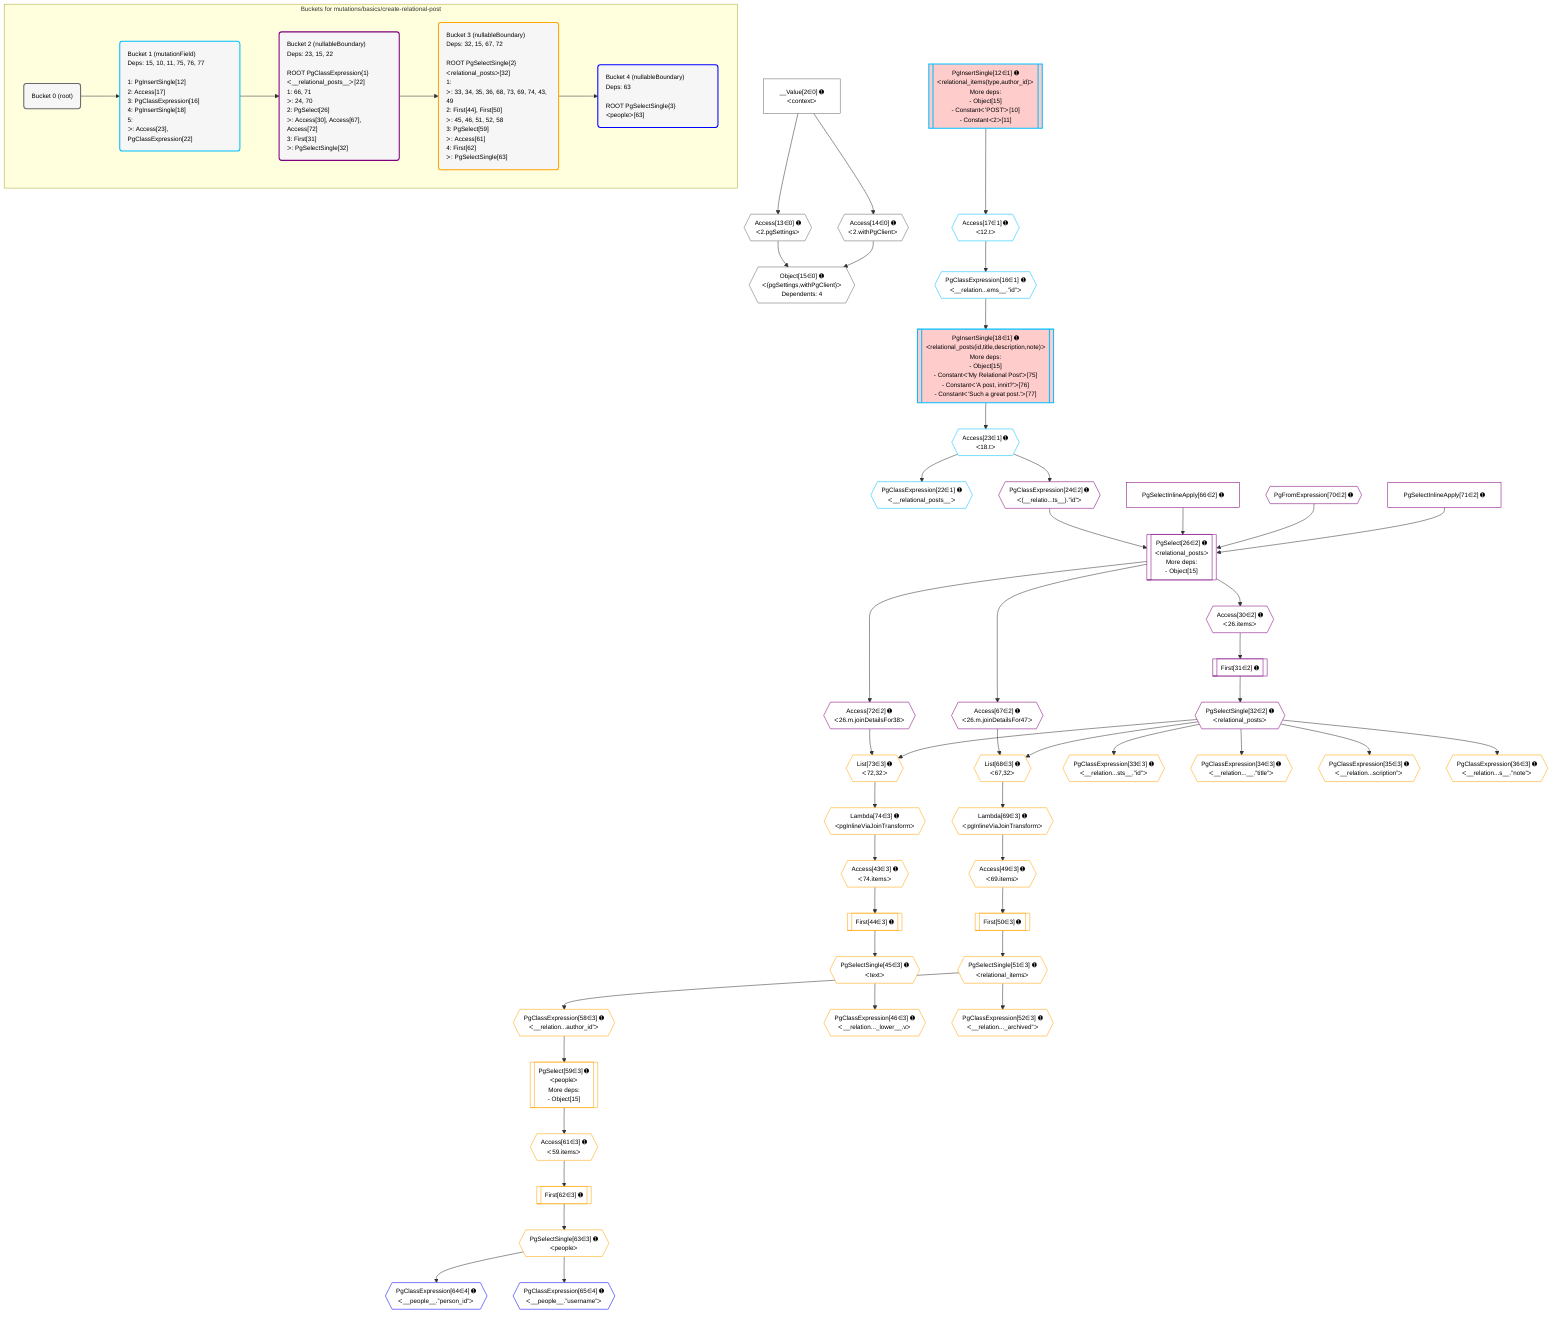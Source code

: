 %%{init: {'themeVariables': { 'fontSize': '12px'}}}%%
graph TD
    classDef path fill:#eee,stroke:#000,color:#000
    classDef plan fill:#fff,stroke-width:1px,color:#000
    classDef itemplan fill:#fff,stroke-width:2px,color:#000
    classDef unbatchedplan fill:#dff,stroke-width:1px,color:#000
    classDef sideeffectplan fill:#fcc,stroke-width:2px,color:#000
    classDef bucket fill:#f6f6f6,color:#000,stroke-width:2px,text-align:left

    subgraph "Buckets for mutations/basics/create-relational-post"
    Bucket0("Bucket 0 (root)"):::bucket
    Bucket1("Bucket 1 (mutationField)<br />Deps: 15, 10, 11, 75, 76, 77<br /><br />1: PgInsertSingle[12]<br />2: Access[17]<br />3: PgClassExpression[16]<br />4: PgInsertSingle[18]<br />5: <br />ᐳ: Access[23], PgClassExpression[22]"):::bucket
    Bucket2("Bucket 2 (nullableBoundary)<br />Deps: 23, 15, 22<br /><br />ROOT PgClassExpression{1}ᐸ__relational_posts__ᐳ[22]<br />1: 66, 71<br />ᐳ: 24, 70<br />2: PgSelect[26]<br />ᐳ: Access[30], Access[67], Access[72]<br />3: First[31]<br />ᐳ: PgSelectSingle[32]"):::bucket
    Bucket3("Bucket 3 (nullableBoundary)<br />Deps: 32, 15, 67, 72<br /><br />ROOT PgSelectSingle{2}ᐸrelational_postsᐳ[32]<br />1: <br />ᐳ: 33, 34, 35, 36, 68, 73, 69, 74, 43, 49<br />2: First[44], First[50]<br />ᐳ: 45, 46, 51, 52, 58<br />3: PgSelect[59]<br />ᐳ: Access[61]<br />4: First[62]<br />ᐳ: PgSelectSingle[63]"):::bucket
    Bucket4("Bucket 4 (nullableBoundary)<br />Deps: 63<br /><br />ROOT PgSelectSingle{3}ᐸpeopleᐳ[63]"):::bucket
    end
    Bucket0 --> Bucket1
    Bucket1 --> Bucket2
    Bucket2 --> Bucket3
    Bucket3 --> Bucket4

    %% plan dependencies
    Object15{{"Object[15∈0] ➊<br />ᐸ{pgSettings,withPgClient}ᐳ<br />Dependents: 4"}}:::plan
    Access13{{"Access[13∈0] ➊<br />ᐸ2.pgSettingsᐳ"}}:::plan
    Access14{{"Access[14∈0] ➊<br />ᐸ2.withPgClientᐳ"}}:::plan
    Access13 & Access14 --> Object15
    __Value2["__Value[2∈0] ➊<br />ᐸcontextᐳ"]:::plan
    __Value2 --> Access13
    __Value2 --> Access14
    PgInsertSingle18[["PgInsertSingle[18∈1] ➊<br />ᐸrelational_posts(id,title,description,note)ᐳ<br />More deps:<br />- Object[15]<br />- Constantᐸ'My Relational Post'ᐳ[75]<br />- Constantᐸ'A post, innit?'ᐳ[76]<br />- Constantᐸ'Such a great post.'ᐳ[77]"]]:::sideeffectplan
    PgClassExpression16{{"PgClassExpression[16∈1] ➊<br />ᐸ__relation...ems__.”id”ᐳ"}}:::plan
    PgClassExpression16 --> PgInsertSingle18
    PgInsertSingle12[["PgInsertSingle[12∈1] ➊<br />ᐸrelational_items(type,author_id)ᐳ<br />More deps:<br />- Object[15]<br />- Constantᐸ'POST'ᐳ[10]<br />- Constantᐸ2ᐳ[11]"]]:::sideeffectplan
    Access17{{"Access[17∈1] ➊<br />ᐸ12.tᐳ"}}:::plan
    Access17 --> PgClassExpression16
    PgInsertSingle12 --> Access17
    PgClassExpression22{{"PgClassExpression[22∈1] ➊<br />ᐸ__relational_posts__ᐳ"}}:::plan
    Access23{{"Access[23∈1] ➊<br />ᐸ18.tᐳ"}}:::plan
    Access23 --> PgClassExpression22
    PgInsertSingle18 --> Access23
    PgSelect26[["PgSelect[26∈2] ➊<br />ᐸrelational_postsᐳ<br />More deps:<br />- Object[15]"]]:::plan
    PgClassExpression24{{"PgClassExpression[24∈2] ➊<br />ᐸ(__relatio...ts__).”id”ᐳ"}}:::plan
    PgSelectInlineApply66["PgSelectInlineApply[66∈2] ➊"]:::plan
    PgFromExpression70{{"PgFromExpression[70∈2] ➊"}}:::plan
    PgSelectInlineApply71["PgSelectInlineApply[71∈2] ➊"]:::plan
    PgClassExpression24 & PgSelectInlineApply66 & PgFromExpression70 & PgSelectInlineApply71 --> PgSelect26
    Access23 --> PgClassExpression24
    Access30{{"Access[30∈2] ➊<br />ᐸ26.itemsᐳ"}}:::plan
    PgSelect26 --> Access30
    First31[["First[31∈2] ➊"]]:::plan
    Access30 --> First31
    PgSelectSingle32{{"PgSelectSingle[32∈2] ➊<br />ᐸrelational_postsᐳ"}}:::plan
    First31 --> PgSelectSingle32
    Access67{{"Access[67∈2] ➊<br />ᐸ26.m.joinDetailsFor47ᐳ"}}:::plan
    PgSelect26 --> Access67
    Access72{{"Access[72∈2] ➊<br />ᐸ26.m.joinDetailsFor38ᐳ"}}:::plan
    PgSelect26 --> Access72
    PgSelect59[["PgSelect[59∈3] ➊<br />ᐸpeopleᐳ<br />More deps:<br />- Object[15]"]]:::plan
    PgClassExpression58{{"PgClassExpression[58∈3] ➊<br />ᐸ__relation...author_id”ᐳ"}}:::plan
    PgClassExpression58 --> PgSelect59
    List68{{"List[68∈3] ➊<br />ᐸ67,32ᐳ"}}:::plan
    Access67 & PgSelectSingle32 --> List68
    List73{{"List[73∈3] ➊<br />ᐸ72,32ᐳ"}}:::plan
    Access72 & PgSelectSingle32 --> List73
    PgClassExpression33{{"PgClassExpression[33∈3] ➊<br />ᐸ__relation...sts__.”id”ᐳ"}}:::plan
    PgSelectSingle32 --> PgClassExpression33
    PgClassExpression34{{"PgClassExpression[34∈3] ➊<br />ᐸ__relation...__.”title”ᐳ"}}:::plan
    PgSelectSingle32 --> PgClassExpression34
    PgClassExpression35{{"PgClassExpression[35∈3] ➊<br />ᐸ__relation...scription”ᐳ"}}:::plan
    PgSelectSingle32 --> PgClassExpression35
    PgClassExpression36{{"PgClassExpression[36∈3] ➊<br />ᐸ__relation...s__.”note”ᐳ"}}:::plan
    PgSelectSingle32 --> PgClassExpression36
    Access43{{"Access[43∈3] ➊<br />ᐸ74.itemsᐳ"}}:::plan
    Lambda74{{"Lambda[74∈3] ➊<br />ᐸpgInlineViaJoinTransformᐳ"}}:::plan
    Lambda74 --> Access43
    First44[["First[44∈3] ➊"]]:::plan
    Access43 --> First44
    PgSelectSingle45{{"PgSelectSingle[45∈3] ➊<br />ᐸtextᐳ"}}:::plan
    First44 --> PgSelectSingle45
    PgClassExpression46{{"PgClassExpression[46∈3] ➊<br />ᐸ__relation..._lower__.vᐳ"}}:::plan
    PgSelectSingle45 --> PgClassExpression46
    Access49{{"Access[49∈3] ➊<br />ᐸ69.itemsᐳ"}}:::plan
    Lambda69{{"Lambda[69∈3] ➊<br />ᐸpgInlineViaJoinTransformᐳ"}}:::plan
    Lambda69 --> Access49
    First50[["First[50∈3] ➊"]]:::plan
    Access49 --> First50
    PgSelectSingle51{{"PgSelectSingle[51∈3] ➊<br />ᐸrelational_itemsᐳ"}}:::plan
    First50 --> PgSelectSingle51
    PgClassExpression52{{"PgClassExpression[52∈3] ➊<br />ᐸ__relation..._archived”ᐳ"}}:::plan
    PgSelectSingle51 --> PgClassExpression52
    PgSelectSingle51 --> PgClassExpression58
    Access61{{"Access[61∈3] ➊<br />ᐸ59.itemsᐳ"}}:::plan
    PgSelect59 --> Access61
    First62[["First[62∈3] ➊"]]:::plan
    Access61 --> First62
    PgSelectSingle63{{"PgSelectSingle[63∈3] ➊<br />ᐸpeopleᐳ"}}:::plan
    First62 --> PgSelectSingle63
    List68 --> Lambda69
    List73 --> Lambda74
    PgClassExpression64{{"PgClassExpression[64∈4] ➊<br />ᐸ__people__.”person_id”ᐳ"}}:::plan
    PgSelectSingle63 --> PgClassExpression64
    PgClassExpression65{{"PgClassExpression[65∈4] ➊<br />ᐸ__people__.”username”ᐳ"}}:::plan
    PgSelectSingle63 --> PgClassExpression65

    %% define steps
    classDef bucket0 stroke:#696969
    class Bucket0,__Value2,Access13,Access14,Object15 bucket0
    classDef bucket1 stroke:#00bfff
    class Bucket1,PgInsertSingle12,PgClassExpression16,Access17,PgInsertSingle18,PgClassExpression22,Access23 bucket1
    classDef bucket2 stroke:#7f007f
    class Bucket2,PgClassExpression24,PgSelect26,Access30,First31,PgSelectSingle32,PgSelectInlineApply66,Access67,PgFromExpression70,PgSelectInlineApply71,Access72 bucket2
    classDef bucket3 stroke:#ffa500
    class Bucket3,PgClassExpression33,PgClassExpression34,PgClassExpression35,PgClassExpression36,Access43,First44,PgSelectSingle45,PgClassExpression46,Access49,First50,PgSelectSingle51,PgClassExpression52,PgClassExpression58,PgSelect59,Access61,First62,PgSelectSingle63,List68,Lambda69,List73,Lambda74 bucket3
    classDef bucket4 stroke:#0000ff
    class Bucket4,PgClassExpression64,PgClassExpression65 bucket4